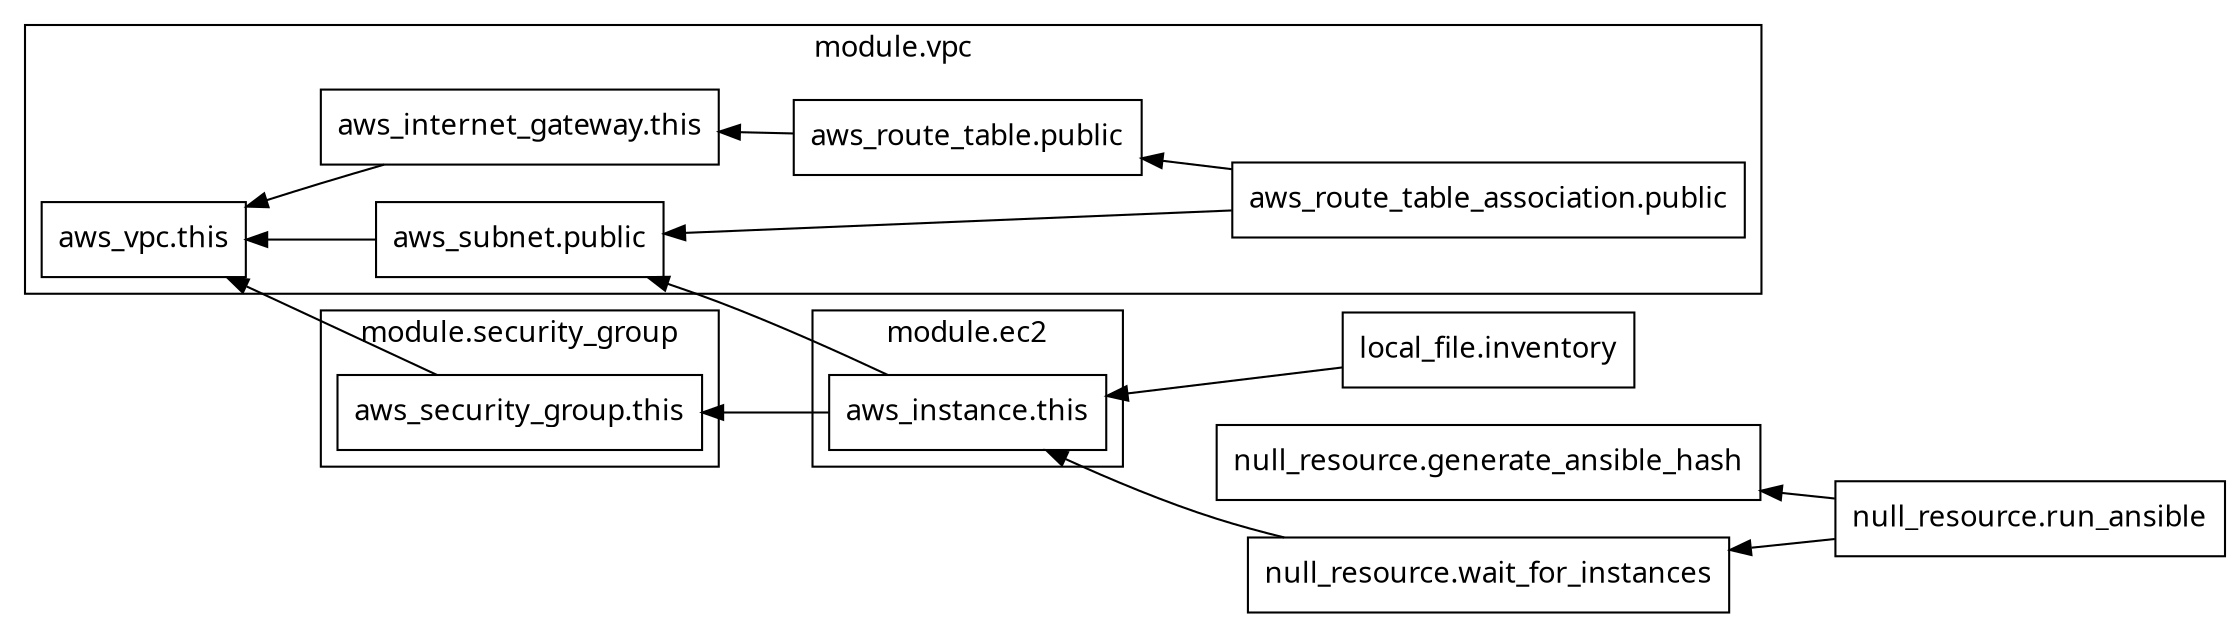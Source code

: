 digraph G {
  rankdir = "RL";
  node [shape = rect, fontname = "sans-serif"];
  "local_file.inventory" [label="local_file.inventory"];
  "null_resource.generate_ansible_hash" [label="null_resource.generate_ansible_hash"];
  "null_resource.run_ansible" [label="null_resource.run_ansible"];
  "null_resource.wait_for_instances" [label="null_resource.wait_for_instances"];
  subgraph "cluster_module.ec2" {
    label = "module.ec2"
    fontname = "sans-serif"
    "module.ec2.aws_instance.this" [label="aws_instance.this"];
  }
  subgraph "cluster_module.security_group" {
    label = "module.security_group"
    fontname = "sans-serif"
    "module.security_group.aws_security_group.this" [label="aws_security_group.this"];
  }
  subgraph "cluster_module.vpc" {
    label = "module.vpc"
    fontname = "sans-serif"
    "module.vpc.aws_internet_gateway.this" [label="aws_internet_gateway.this"];
    "module.vpc.aws_route_table.public" [label="aws_route_table.public"];
    "module.vpc.aws_route_table_association.public" [label="aws_route_table_association.public"];
    "module.vpc.aws_subnet.public" [label="aws_subnet.public"];
    "module.vpc.aws_vpc.this" [label="aws_vpc.this"];
  }
  "local_file.inventory" -> "module.ec2.aws_instance.this";
  "null_resource.run_ansible" -> "null_resource.generate_ansible_hash";
  "null_resource.run_ansible" -> "null_resource.wait_for_instances";
  "null_resource.wait_for_instances" -> "module.ec2.aws_instance.this";
  "module.ec2.aws_instance.this" -> "module.security_group.aws_security_group.this";
  "module.ec2.aws_instance.this" -> "module.vpc.aws_subnet.public";
  "module.security_group.aws_security_group.this" -> "module.vpc.aws_vpc.this";
  "module.vpc.aws_internet_gateway.this" -> "module.vpc.aws_vpc.this";
  "module.vpc.aws_route_table.public" -> "module.vpc.aws_internet_gateway.this";
  "module.vpc.aws_route_table_association.public" -> "module.vpc.aws_route_table.public";
  "module.vpc.aws_route_table_association.public" -> "module.vpc.aws_subnet.public";
  "module.vpc.aws_subnet.public" -> "module.vpc.aws_vpc.this";
}
